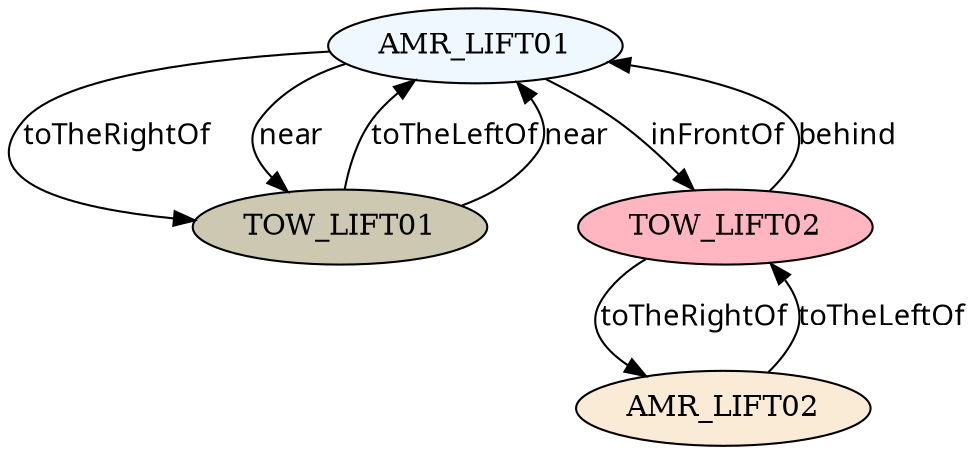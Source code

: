 // The Scene Graph
digraph {
	node [fillcolor=aliceblue style=filled]
	0 [label=AMR_LIFT01]
	node [fillcolor=antiquewhite style=filled]
	1 [label=AMR_LIFT02]
	node [fillcolor=cornsilk3 style=filled]
	2 [label=TOW_LIFT01]
	node [fillcolor=lightpink style=filled]
	3 [label=TOW_LIFT02]
	edge [color=black fontname=Sans style=filled]
	0 -> 2 [label=toTheRightOf]
	0 -> 2 [label=near]
	0 -> 3 [label=inFrontOf]
	1 -> 3 [label=toTheLeftOf]
	2 -> 0 [label=toTheLeftOf]
	2 -> 0 [label=near]
	3 -> 0 [label=behind]
	3 -> 1 [label=toTheRightOf]
}
